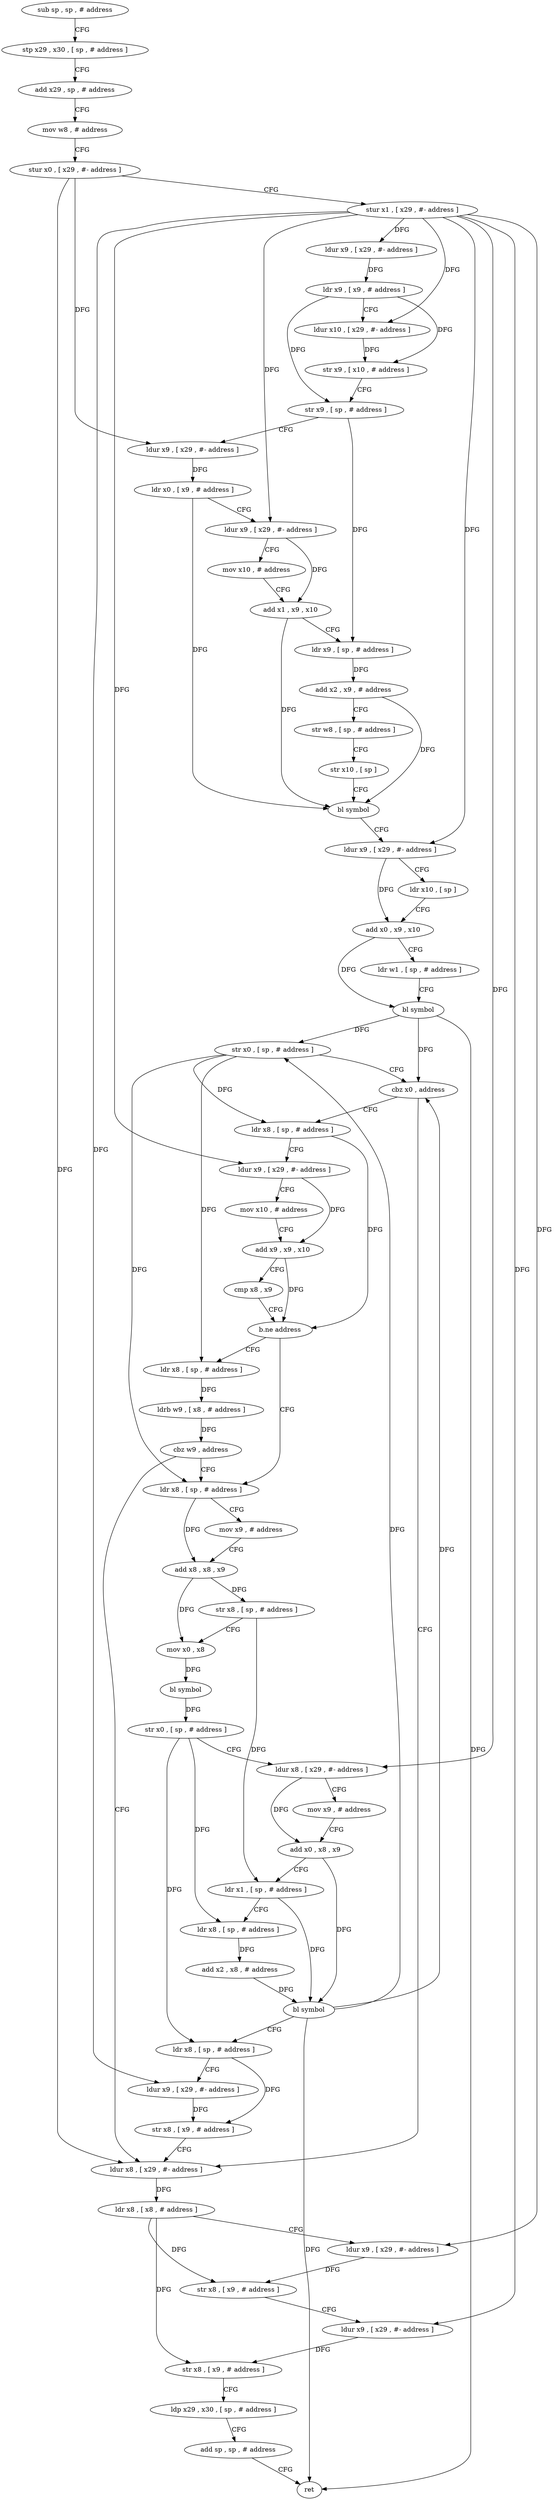 digraph "func" {
"4222736" [label = "sub sp , sp , # address" ]
"4222740" [label = "stp x29 , x30 , [ sp , # address ]" ]
"4222744" [label = "add x29 , sp , # address" ]
"4222748" [label = "mov w8 , # address" ]
"4222752" [label = "stur x0 , [ x29 , #- address ]" ]
"4222756" [label = "stur x1 , [ x29 , #- address ]" ]
"4222760" [label = "ldur x9 , [ x29 , #- address ]" ]
"4222764" [label = "ldr x9 , [ x9 , # address ]" ]
"4222768" [label = "ldur x10 , [ x29 , #- address ]" ]
"4222772" [label = "str x9 , [ x10 , # address ]" ]
"4222776" [label = "str x9 , [ sp , # address ]" ]
"4222780" [label = "ldur x9 , [ x29 , #- address ]" ]
"4222784" [label = "ldr x0 , [ x9 , # address ]" ]
"4222788" [label = "ldur x9 , [ x29 , #- address ]" ]
"4222792" [label = "mov x10 , # address" ]
"4222796" [label = "add x1 , x9 , x10" ]
"4222800" [label = "ldr x9 , [ sp , # address ]" ]
"4222804" [label = "add x2 , x9 , # address" ]
"4222808" [label = "str w8 , [ sp , # address ]" ]
"4222812" [label = "str x10 , [ sp ]" ]
"4222816" [label = "bl symbol" ]
"4222820" [label = "ldur x9 , [ x29 , #- address ]" ]
"4222824" [label = "ldr x10 , [ sp ]" ]
"4222828" [label = "add x0 , x9 , x10" ]
"4222832" [label = "ldr w1 , [ sp , # address ]" ]
"4222836" [label = "bl symbol" ]
"4222840" [label = "str x0 , [ sp , # address ]" ]
"4222844" [label = "cbz x0 , address" ]
"4222952" [label = "ldur x8 , [ x29 , #- address ]" ]
"4222848" [label = "ldr x8 , [ sp , # address ]" ]
"4222956" [label = "ldr x8 , [ x8 , # address ]" ]
"4222960" [label = "ldur x9 , [ x29 , #- address ]" ]
"4222964" [label = "str x8 , [ x9 , # address ]" ]
"4222968" [label = "ldur x9 , [ x29 , #- address ]" ]
"4222972" [label = "str x8 , [ x9 , # address ]" ]
"4222976" [label = "ldp x29 , x30 , [ sp , # address ]" ]
"4222980" [label = "add sp , sp , # address" ]
"4222984" [label = "ret" ]
"4222852" [label = "ldur x9 , [ x29 , #- address ]" ]
"4222856" [label = "mov x10 , # address" ]
"4222860" [label = "add x9 , x9 , x10" ]
"4222864" [label = "cmp x8 , x9" ]
"4222868" [label = "b.ne address" ]
"4222884" [label = "ldr x8 , [ sp , # address ]" ]
"4222872" [label = "ldr x8 , [ sp , # address ]" ]
"4222888" [label = "mov x9 , # address" ]
"4222892" [label = "add x8 , x8 , x9" ]
"4222896" [label = "str x8 , [ sp , # address ]" ]
"4222900" [label = "mov x0 , x8" ]
"4222904" [label = "bl symbol" ]
"4222908" [label = "str x0 , [ sp , # address ]" ]
"4222912" [label = "ldur x8 , [ x29 , #- address ]" ]
"4222916" [label = "mov x9 , # address" ]
"4222920" [label = "add x0 , x8 , x9" ]
"4222924" [label = "ldr x1 , [ sp , # address ]" ]
"4222928" [label = "ldr x8 , [ sp , # address ]" ]
"4222932" [label = "add x2 , x8 , # address" ]
"4222936" [label = "bl symbol" ]
"4222940" [label = "ldr x8 , [ sp , # address ]" ]
"4222944" [label = "ldur x9 , [ x29 , #- address ]" ]
"4222948" [label = "str x8 , [ x9 , # address ]" ]
"4222876" [label = "ldrb w9 , [ x8 , # address ]" ]
"4222880" [label = "cbz w9 , address" ]
"4222736" -> "4222740" [ label = "CFG" ]
"4222740" -> "4222744" [ label = "CFG" ]
"4222744" -> "4222748" [ label = "CFG" ]
"4222748" -> "4222752" [ label = "CFG" ]
"4222752" -> "4222756" [ label = "CFG" ]
"4222752" -> "4222780" [ label = "DFG" ]
"4222752" -> "4222952" [ label = "DFG" ]
"4222756" -> "4222760" [ label = "DFG" ]
"4222756" -> "4222768" [ label = "DFG" ]
"4222756" -> "4222788" [ label = "DFG" ]
"4222756" -> "4222820" [ label = "DFG" ]
"4222756" -> "4222960" [ label = "DFG" ]
"4222756" -> "4222968" [ label = "DFG" ]
"4222756" -> "4222852" [ label = "DFG" ]
"4222756" -> "4222912" [ label = "DFG" ]
"4222756" -> "4222944" [ label = "DFG" ]
"4222760" -> "4222764" [ label = "DFG" ]
"4222764" -> "4222768" [ label = "CFG" ]
"4222764" -> "4222772" [ label = "DFG" ]
"4222764" -> "4222776" [ label = "DFG" ]
"4222768" -> "4222772" [ label = "DFG" ]
"4222772" -> "4222776" [ label = "CFG" ]
"4222776" -> "4222780" [ label = "CFG" ]
"4222776" -> "4222800" [ label = "DFG" ]
"4222780" -> "4222784" [ label = "DFG" ]
"4222784" -> "4222788" [ label = "CFG" ]
"4222784" -> "4222816" [ label = "DFG" ]
"4222788" -> "4222792" [ label = "CFG" ]
"4222788" -> "4222796" [ label = "DFG" ]
"4222792" -> "4222796" [ label = "CFG" ]
"4222796" -> "4222800" [ label = "CFG" ]
"4222796" -> "4222816" [ label = "DFG" ]
"4222800" -> "4222804" [ label = "DFG" ]
"4222804" -> "4222808" [ label = "CFG" ]
"4222804" -> "4222816" [ label = "DFG" ]
"4222808" -> "4222812" [ label = "CFG" ]
"4222812" -> "4222816" [ label = "CFG" ]
"4222816" -> "4222820" [ label = "CFG" ]
"4222820" -> "4222824" [ label = "CFG" ]
"4222820" -> "4222828" [ label = "DFG" ]
"4222824" -> "4222828" [ label = "CFG" ]
"4222828" -> "4222832" [ label = "CFG" ]
"4222828" -> "4222836" [ label = "DFG" ]
"4222832" -> "4222836" [ label = "CFG" ]
"4222836" -> "4222840" [ label = "DFG" ]
"4222836" -> "4222844" [ label = "DFG" ]
"4222836" -> "4222984" [ label = "DFG" ]
"4222840" -> "4222844" [ label = "CFG" ]
"4222840" -> "4222848" [ label = "DFG" ]
"4222840" -> "4222884" [ label = "DFG" ]
"4222840" -> "4222872" [ label = "DFG" ]
"4222844" -> "4222952" [ label = "CFG" ]
"4222844" -> "4222848" [ label = "CFG" ]
"4222952" -> "4222956" [ label = "DFG" ]
"4222848" -> "4222852" [ label = "CFG" ]
"4222848" -> "4222868" [ label = "DFG" ]
"4222956" -> "4222960" [ label = "CFG" ]
"4222956" -> "4222964" [ label = "DFG" ]
"4222956" -> "4222972" [ label = "DFG" ]
"4222960" -> "4222964" [ label = "DFG" ]
"4222964" -> "4222968" [ label = "CFG" ]
"4222968" -> "4222972" [ label = "DFG" ]
"4222972" -> "4222976" [ label = "CFG" ]
"4222976" -> "4222980" [ label = "CFG" ]
"4222980" -> "4222984" [ label = "CFG" ]
"4222852" -> "4222856" [ label = "CFG" ]
"4222852" -> "4222860" [ label = "DFG" ]
"4222856" -> "4222860" [ label = "CFG" ]
"4222860" -> "4222864" [ label = "CFG" ]
"4222860" -> "4222868" [ label = "DFG" ]
"4222864" -> "4222868" [ label = "CFG" ]
"4222868" -> "4222884" [ label = "CFG" ]
"4222868" -> "4222872" [ label = "CFG" ]
"4222884" -> "4222888" [ label = "CFG" ]
"4222884" -> "4222892" [ label = "DFG" ]
"4222872" -> "4222876" [ label = "DFG" ]
"4222888" -> "4222892" [ label = "CFG" ]
"4222892" -> "4222896" [ label = "DFG" ]
"4222892" -> "4222900" [ label = "DFG" ]
"4222896" -> "4222900" [ label = "CFG" ]
"4222896" -> "4222924" [ label = "DFG" ]
"4222900" -> "4222904" [ label = "DFG" ]
"4222904" -> "4222908" [ label = "DFG" ]
"4222908" -> "4222912" [ label = "CFG" ]
"4222908" -> "4222928" [ label = "DFG" ]
"4222908" -> "4222940" [ label = "DFG" ]
"4222912" -> "4222916" [ label = "CFG" ]
"4222912" -> "4222920" [ label = "DFG" ]
"4222916" -> "4222920" [ label = "CFG" ]
"4222920" -> "4222924" [ label = "CFG" ]
"4222920" -> "4222936" [ label = "DFG" ]
"4222924" -> "4222928" [ label = "CFG" ]
"4222924" -> "4222936" [ label = "DFG" ]
"4222928" -> "4222932" [ label = "DFG" ]
"4222932" -> "4222936" [ label = "DFG" ]
"4222936" -> "4222940" [ label = "CFG" ]
"4222936" -> "4222840" [ label = "DFG" ]
"4222936" -> "4222844" [ label = "DFG" ]
"4222936" -> "4222984" [ label = "DFG" ]
"4222940" -> "4222944" [ label = "CFG" ]
"4222940" -> "4222948" [ label = "DFG" ]
"4222944" -> "4222948" [ label = "DFG" ]
"4222948" -> "4222952" [ label = "CFG" ]
"4222876" -> "4222880" [ label = "DFG" ]
"4222880" -> "4222952" [ label = "CFG" ]
"4222880" -> "4222884" [ label = "CFG" ]
}
